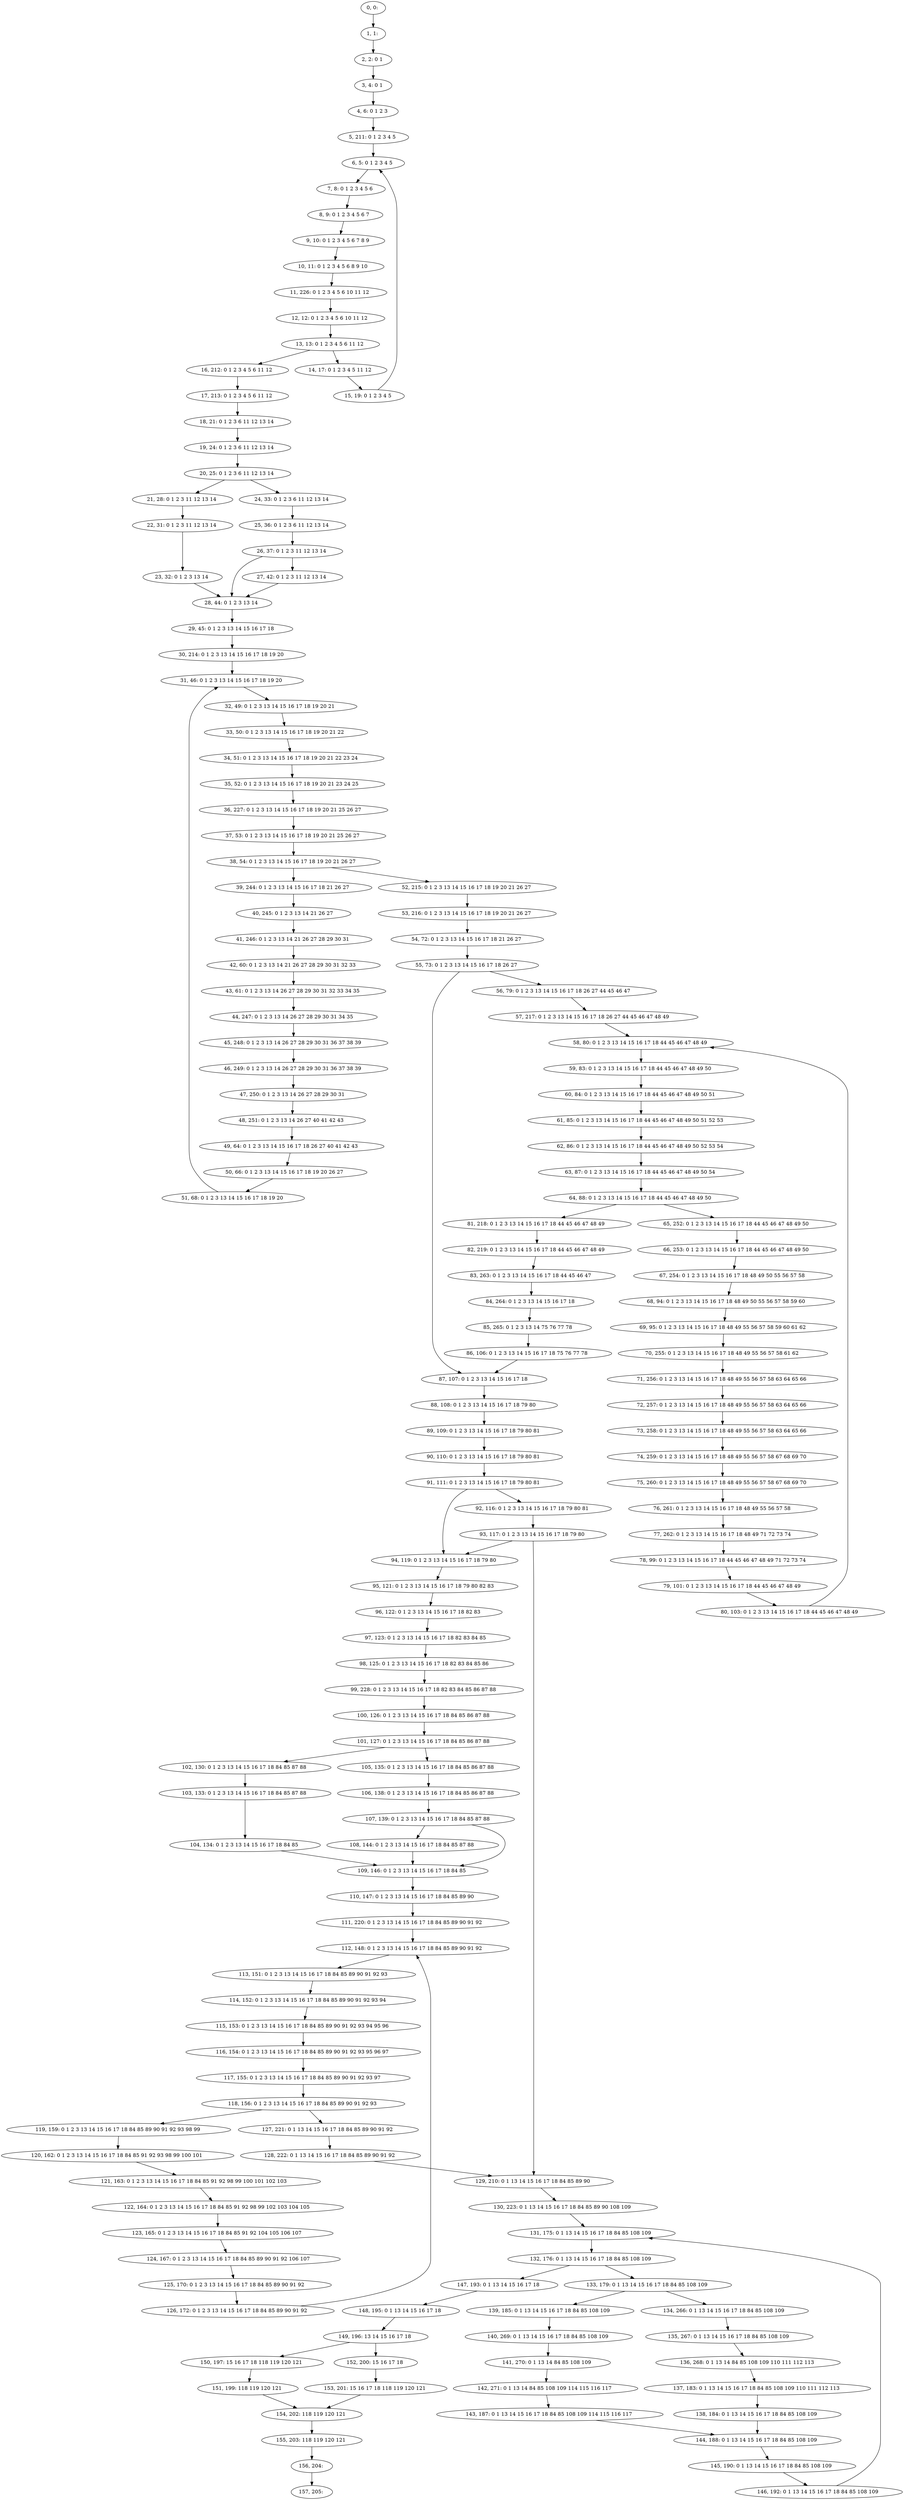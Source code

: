 digraph G {
0[label="0, 0: "];
1[label="1, 1: "];
2[label="2, 2: 0 1 "];
3[label="3, 4: 0 1 "];
4[label="4, 6: 0 1 2 3 "];
5[label="5, 211: 0 1 2 3 4 5 "];
6[label="6, 5: 0 1 2 3 4 5 "];
7[label="7, 8: 0 1 2 3 4 5 6 "];
8[label="8, 9: 0 1 2 3 4 5 6 7 "];
9[label="9, 10: 0 1 2 3 4 5 6 7 8 9 "];
10[label="10, 11: 0 1 2 3 4 5 6 8 9 10 "];
11[label="11, 226: 0 1 2 3 4 5 6 10 11 12 "];
12[label="12, 12: 0 1 2 3 4 5 6 10 11 12 "];
13[label="13, 13: 0 1 2 3 4 5 6 11 12 "];
14[label="14, 17: 0 1 2 3 4 5 11 12 "];
15[label="15, 19: 0 1 2 3 4 5 "];
16[label="16, 212: 0 1 2 3 4 5 6 11 12 "];
17[label="17, 213: 0 1 2 3 4 5 6 11 12 "];
18[label="18, 21: 0 1 2 3 6 11 12 13 14 "];
19[label="19, 24: 0 1 2 3 6 11 12 13 14 "];
20[label="20, 25: 0 1 2 3 6 11 12 13 14 "];
21[label="21, 28: 0 1 2 3 11 12 13 14 "];
22[label="22, 31: 0 1 2 3 11 12 13 14 "];
23[label="23, 32: 0 1 2 3 13 14 "];
24[label="24, 33: 0 1 2 3 6 11 12 13 14 "];
25[label="25, 36: 0 1 2 3 6 11 12 13 14 "];
26[label="26, 37: 0 1 2 3 11 12 13 14 "];
27[label="27, 42: 0 1 2 3 11 12 13 14 "];
28[label="28, 44: 0 1 2 3 13 14 "];
29[label="29, 45: 0 1 2 3 13 14 15 16 17 18 "];
30[label="30, 214: 0 1 2 3 13 14 15 16 17 18 19 20 "];
31[label="31, 46: 0 1 2 3 13 14 15 16 17 18 19 20 "];
32[label="32, 49: 0 1 2 3 13 14 15 16 17 18 19 20 21 "];
33[label="33, 50: 0 1 2 3 13 14 15 16 17 18 19 20 21 22 "];
34[label="34, 51: 0 1 2 3 13 14 15 16 17 18 19 20 21 22 23 24 "];
35[label="35, 52: 0 1 2 3 13 14 15 16 17 18 19 20 21 23 24 25 "];
36[label="36, 227: 0 1 2 3 13 14 15 16 17 18 19 20 21 25 26 27 "];
37[label="37, 53: 0 1 2 3 13 14 15 16 17 18 19 20 21 25 26 27 "];
38[label="38, 54: 0 1 2 3 13 14 15 16 17 18 19 20 21 26 27 "];
39[label="39, 244: 0 1 2 3 13 14 15 16 17 18 21 26 27 "];
40[label="40, 245: 0 1 2 3 13 14 21 26 27 "];
41[label="41, 246: 0 1 2 3 13 14 21 26 27 28 29 30 31 "];
42[label="42, 60: 0 1 2 3 13 14 21 26 27 28 29 30 31 32 33 "];
43[label="43, 61: 0 1 2 3 13 14 26 27 28 29 30 31 32 33 34 35 "];
44[label="44, 247: 0 1 2 3 13 14 26 27 28 29 30 31 34 35 "];
45[label="45, 248: 0 1 2 3 13 14 26 27 28 29 30 31 36 37 38 39 "];
46[label="46, 249: 0 1 2 3 13 14 26 27 28 29 30 31 36 37 38 39 "];
47[label="47, 250: 0 1 2 3 13 14 26 27 28 29 30 31 "];
48[label="48, 251: 0 1 2 3 13 14 26 27 40 41 42 43 "];
49[label="49, 64: 0 1 2 3 13 14 15 16 17 18 26 27 40 41 42 43 "];
50[label="50, 66: 0 1 2 3 13 14 15 16 17 18 19 20 26 27 "];
51[label="51, 68: 0 1 2 3 13 14 15 16 17 18 19 20 "];
52[label="52, 215: 0 1 2 3 13 14 15 16 17 18 19 20 21 26 27 "];
53[label="53, 216: 0 1 2 3 13 14 15 16 17 18 19 20 21 26 27 "];
54[label="54, 72: 0 1 2 3 13 14 15 16 17 18 21 26 27 "];
55[label="55, 73: 0 1 2 3 13 14 15 16 17 18 26 27 "];
56[label="56, 79: 0 1 2 3 13 14 15 16 17 18 26 27 44 45 46 47 "];
57[label="57, 217: 0 1 2 3 13 14 15 16 17 18 26 27 44 45 46 47 48 49 "];
58[label="58, 80: 0 1 2 3 13 14 15 16 17 18 44 45 46 47 48 49 "];
59[label="59, 83: 0 1 2 3 13 14 15 16 17 18 44 45 46 47 48 49 50 "];
60[label="60, 84: 0 1 2 3 13 14 15 16 17 18 44 45 46 47 48 49 50 51 "];
61[label="61, 85: 0 1 2 3 13 14 15 16 17 18 44 45 46 47 48 49 50 51 52 53 "];
62[label="62, 86: 0 1 2 3 13 14 15 16 17 18 44 45 46 47 48 49 50 52 53 54 "];
63[label="63, 87: 0 1 2 3 13 14 15 16 17 18 44 45 46 47 48 49 50 54 "];
64[label="64, 88: 0 1 2 3 13 14 15 16 17 18 44 45 46 47 48 49 50 "];
65[label="65, 252: 0 1 2 3 13 14 15 16 17 18 44 45 46 47 48 49 50 "];
66[label="66, 253: 0 1 2 3 13 14 15 16 17 18 44 45 46 47 48 49 50 "];
67[label="67, 254: 0 1 2 3 13 14 15 16 17 18 48 49 50 55 56 57 58 "];
68[label="68, 94: 0 1 2 3 13 14 15 16 17 18 48 49 50 55 56 57 58 59 60 "];
69[label="69, 95: 0 1 2 3 13 14 15 16 17 18 48 49 55 56 57 58 59 60 61 62 "];
70[label="70, 255: 0 1 2 3 13 14 15 16 17 18 48 49 55 56 57 58 61 62 "];
71[label="71, 256: 0 1 2 3 13 14 15 16 17 18 48 49 55 56 57 58 63 64 65 66 "];
72[label="72, 257: 0 1 2 3 13 14 15 16 17 18 48 49 55 56 57 58 63 64 65 66 "];
73[label="73, 258: 0 1 2 3 13 14 15 16 17 18 48 49 55 56 57 58 63 64 65 66 "];
74[label="74, 259: 0 1 2 3 13 14 15 16 17 18 48 49 55 56 57 58 67 68 69 70 "];
75[label="75, 260: 0 1 2 3 13 14 15 16 17 18 48 49 55 56 57 58 67 68 69 70 "];
76[label="76, 261: 0 1 2 3 13 14 15 16 17 18 48 49 55 56 57 58 "];
77[label="77, 262: 0 1 2 3 13 14 15 16 17 18 48 49 71 72 73 74 "];
78[label="78, 99: 0 1 2 3 13 14 15 16 17 18 44 45 46 47 48 49 71 72 73 74 "];
79[label="79, 101: 0 1 2 3 13 14 15 16 17 18 44 45 46 47 48 49 "];
80[label="80, 103: 0 1 2 3 13 14 15 16 17 18 44 45 46 47 48 49 "];
81[label="81, 218: 0 1 2 3 13 14 15 16 17 18 44 45 46 47 48 49 "];
82[label="82, 219: 0 1 2 3 13 14 15 16 17 18 44 45 46 47 48 49 "];
83[label="83, 263: 0 1 2 3 13 14 15 16 17 18 44 45 46 47 "];
84[label="84, 264: 0 1 2 3 13 14 15 16 17 18 "];
85[label="85, 265: 0 1 2 3 13 14 75 76 77 78 "];
86[label="86, 106: 0 1 2 3 13 14 15 16 17 18 75 76 77 78 "];
87[label="87, 107: 0 1 2 3 13 14 15 16 17 18 "];
88[label="88, 108: 0 1 2 3 13 14 15 16 17 18 79 80 "];
89[label="89, 109: 0 1 2 3 13 14 15 16 17 18 79 80 81 "];
90[label="90, 110: 0 1 2 3 13 14 15 16 17 18 79 80 81 "];
91[label="91, 111: 0 1 2 3 13 14 15 16 17 18 79 80 81 "];
92[label="92, 116: 0 1 2 3 13 14 15 16 17 18 79 80 81 "];
93[label="93, 117: 0 1 2 3 13 14 15 16 17 18 79 80 "];
94[label="94, 119: 0 1 2 3 13 14 15 16 17 18 79 80 "];
95[label="95, 121: 0 1 2 3 13 14 15 16 17 18 79 80 82 83 "];
96[label="96, 122: 0 1 2 3 13 14 15 16 17 18 82 83 "];
97[label="97, 123: 0 1 2 3 13 14 15 16 17 18 82 83 84 85 "];
98[label="98, 125: 0 1 2 3 13 14 15 16 17 18 82 83 84 85 86 "];
99[label="99, 228: 0 1 2 3 13 14 15 16 17 18 82 83 84 85 86 87 88 "];
100[label="100, 126: 0 1 2 3 13 14 15 16 17 18 84 85 86 87 88 "];
101[label="101, 127: 0 1 2 3 13 14 15 16 17 18 84 85 86 87 88 "];
102[label="102, 130: 0 1 2 3 13 14 15 16 17 18 84 85 87 88 "];
103[label="103, 133: 0 1 2 3 13 14 15 16 17 18 84 85 87 88 "];
104[label="104, 134: 0 1 2 3 13 14 15 16 17 18 84 85 "];
105[label="105, 135: 0 1 2 3 13 14 15 16 17 18 84 85 86 87 88 "];
106[label="106, 138: 0 1 2 3 13 14 15 16 17 18 84 85 86 87 88 "];
107[label="107, 139: 0 1 2 3 13 14 15 16 17 18 84 85 87 88 "];
108[label="108, 144: 0 1 2 3 13 14 15 16 17 18 84 85 87 88 "];
109[label="109, 146: 0 1 2 3 13 14 15 16 17 18 84 85 "];
110[label="110, 147: 0 1 2 3 13 14 15 16 17 18 84 85 89 90 "];
111[label="111, 220: 0 1 2 3 13 14 15 16 17 18 84 85 89 90 91 92 "];
112[label="112, 148: 0 1 2 3 13 14 15 16 17 18 84 85 89 90 91 92 "];
113[label="113, 151: 0 1 2 3 13 14 15 16 17 18 84 85 89 90 91 92 93 "];
114[label="114, 152: 0 1 2 3 13 14 15 16 17 18 84 85 89 90 91 92 93 94 "];
115[label="115, 153: 0 1 2 3 13 14 15 16 17 18 84 85 89 90 91 92 93 94 95 96 "];
116[label="116, 154: 0 1 2 3 13 14 15 16 17 18 84 85 89 90 91 92 93 95 96 97 "];
117[label="117, 155: 0 1 2 3 13 14 15 16 17 18 84 85 89 90 91 92 93 97 "];
118[label="118, 156: 0 1 2 3 13 14 15 16 17 18 84 85 89 90 91 92 93 "];
119[label="119, 159: 0 1 2 3 13 14 15 16 17 18 84 85 89 90 91 92 93 98 99 "];
120[label="120, 162: 0 1 2 3 13 14 15 16 17 18 84 85 91 92 93 98 99 100 101 "];
121[label="121, 163: 0 1 2 3 13 14 15 16 17 18 84 85 91 92 98 99 100 101 102 103 "];
122[label="122, 164: 0 1 2 3 13 14 15 16 17 18 84 85 91 92 98 99 102 103 104 105 "];
123[label="123, 165: 0 1 2 3 13 14 15 16 17 18 84 85 91 92 104 105 106 107 "];
124[label="124, 167: 0 1 2 3 13 14 15 16 17 18 84 85 89 90 91 92 106 107 "];
125[label="125, 170: 0 1 2 3 13 14 15 16 17 18 84 85 89 90 91 92 "];
126[label="126, 172: 0 1 2 3 13 14 15 16 17 18 84 85 89 90 91 92 "];
127[label="127, 221: 0 1 13 14 15 16 17 18 84 85 89 90 91 92 "];
128[label="128, 222: 0 1 13 14 15 16 17 18 84 85 89 90 91 92 "];
129[label="129, 210: 0 1 13 14 15 16 17 18 84 85 89 90 "];
130[label="130, 223: 0 1 13 14 15 16 17 18 84 85 89 90 108 109 "];
131[label="131, 175: 0 1 13 14 15 16 17 18 84 85 108 109 "];
132[label="132, 176: 0 1 13 14 15 16 17 18 84 85 108 109 "];
133[label="133, 179: 0 1 13 14 15 16 17 18 84 85 108 109 "];
134[label="134, 266: 0 1 13 14 15 16 17 18 84 85 108 109 "];
135[label="135, 267: 0 1 13 14 15 16 17 18 84 85 108 109 "];
136[label="136, 268: 0 1 13 14 84 85 108 109 110 111 112 113 "];
137[label="137, 183: 0 1 13 14 15 16 17 18 84 85 108 109 110 111 112 113 "];
138[label="138, 184: 0 1 13 14 15 16 17 18 84 85 108 109 "];
139[label="139, 185: 0 1 13 14 15 16 17 18 84 85 108 109 "];
140[label="140, 269: 0 1 13 14 15 16 17 18 84 85 108 109 "];
141[label="141, 270: 0 1 13 14 84 85 108 109 "];
142[label="142, 271: 0 1 13 14 84 85 108 109 114 115 116 117 "];
143[label="143, 187: 0 1 13 14 15 16 17 18 84 85 108 109 114 115 116 117 "];
144[label="144, 188: 0 1 13 14 15 16 17 18 84 85 108 109 "];
145[label="145, 190: 0 1 13 14 15 16 17 18 84 85 108 109 "];
146[label="146, 192: 0 1 13 14 15 16 17 18 84 85 108 109 "];
147[label="147, 193: 0 1 13 14 15 16 17 18 "];
148[label="148, 195: 0 1 13 14 15 16 17 18 "];
149[label="149, 196: 13 14 15 16 17 18 "];
150[label="150, 197: 15 16 17 18 118 119 120 121 "];
151[label="151, 199: 118 119 120 121 "];
152[label="152, 200: 15 16 17 18 "];
153[label="153, 201: 15 16 17 18 118 119 120 121 "];
154[label="154, 202: 118 119 120 121 "];
155[label="155, 203: 118 119 120 121 "];
156[label="156, 204: "];
157[label="157, 205: "];
0->1 ;
1->2 ;
2->3 ;
3->4 ;
4->5 ;
5->6 ;
6->7 ;
7->8 ;
8->9 ;
9->10 ;
10->11 ;
11->12 ;
12->13 ;
13->14 ;
13->16 ;
14->15 ;
15->6 ;
16->17 ;
17->18 ;
18->19 ;
19->20 ;
20->21 ;
20->24 ;
21->22 ;
22->23 ;
23->28 ;
24->25 ;
25->26 ;
26->27 ;
26->28 ;
27->28 ;
28->29 ;
29->30 ;
30->31 ;
31->32 ;
32->33 ;
33->34 ;
34->35 ;
35->36 ;
36->37 ;
37->38 ;
38->39 ;
38->52 ;
39->40 ;
40->41 ;
41->42 ;
42->43 ;
43->44 ;
44->45 ;
45->46 ;
46->47 ;
47->48 ;
48->49 ;
49->50 ;
50->51 ;
51->31 ;
52->53 ;
53->54 ;
54->55 ;
55->56 ;
55->87 ;
56->57 ;
57->58 ;
58->59 ;
59->60 ;
60->61 ;
61->62 ;
62->63 ;
63->64 ;
64->65 ;
64->81 ;
65->66 ;
66->67 ;
67->68 ;
68->69 ;
69->70 ;
70->71 ;
71->72 ;
72->73 ;
73->74 ;
74->75 ;
75->76 ;
76->77 ;
77->78 ;
78->79 ;
79->80 ;
80->58 ;
81->82 ;
82->83 ;
83->84 ;
84->85 ;
85->86 ;
86->87 ;
87->88 ;
88->89 ;
89->90 ;
90->91 ;
91->92 ;
91->94 ;
92->93 ;
93->94 ;
93->129 ;
94->95 ;
95->96 ;
96->97 ;
97->98 ;
98->99 ;
99->100 ;
100->101 ;
101->102 ;
101->105 ;
102->103 ;
103->104 ;
104->109 ;
105->106 ;
106->107 ;
107->108 ;
107->109 ;
108->109 ;
109->110 ;
110->111 ;
111->112 ;
112->113 ;
113->114 ;
114->115 ;
115->116 ;
116->117 ;
117->118 ;
118->119 ;
118->127 ;
119->120 ;
120->121 ;
121->122 ;
122->123 ;
123->124 ;
124->125 ;
125->126 ;
126->112 ;
127->128 ;
128->129 ;
129->130 ;
130->131 ;
131->132 ;
132->133 ;
132->147 ;
133->134 ;
133->139 ;
134->135 ;
135->136 ;
136->137 ;
137->138 ;
138->144 ;
139->140 ;
140->141 ;
141->142 ;
142->143 ;
143->144 ;
144->145 ;
145->146 ;
146->131 ;
147->148 ;
148->149 ;
149->150 ;
149->152 ;
150->151 ;
151->154 ;
152->153 ;
153->154 ;
154->155 ;
155->156 ;
156->157 ;
}
